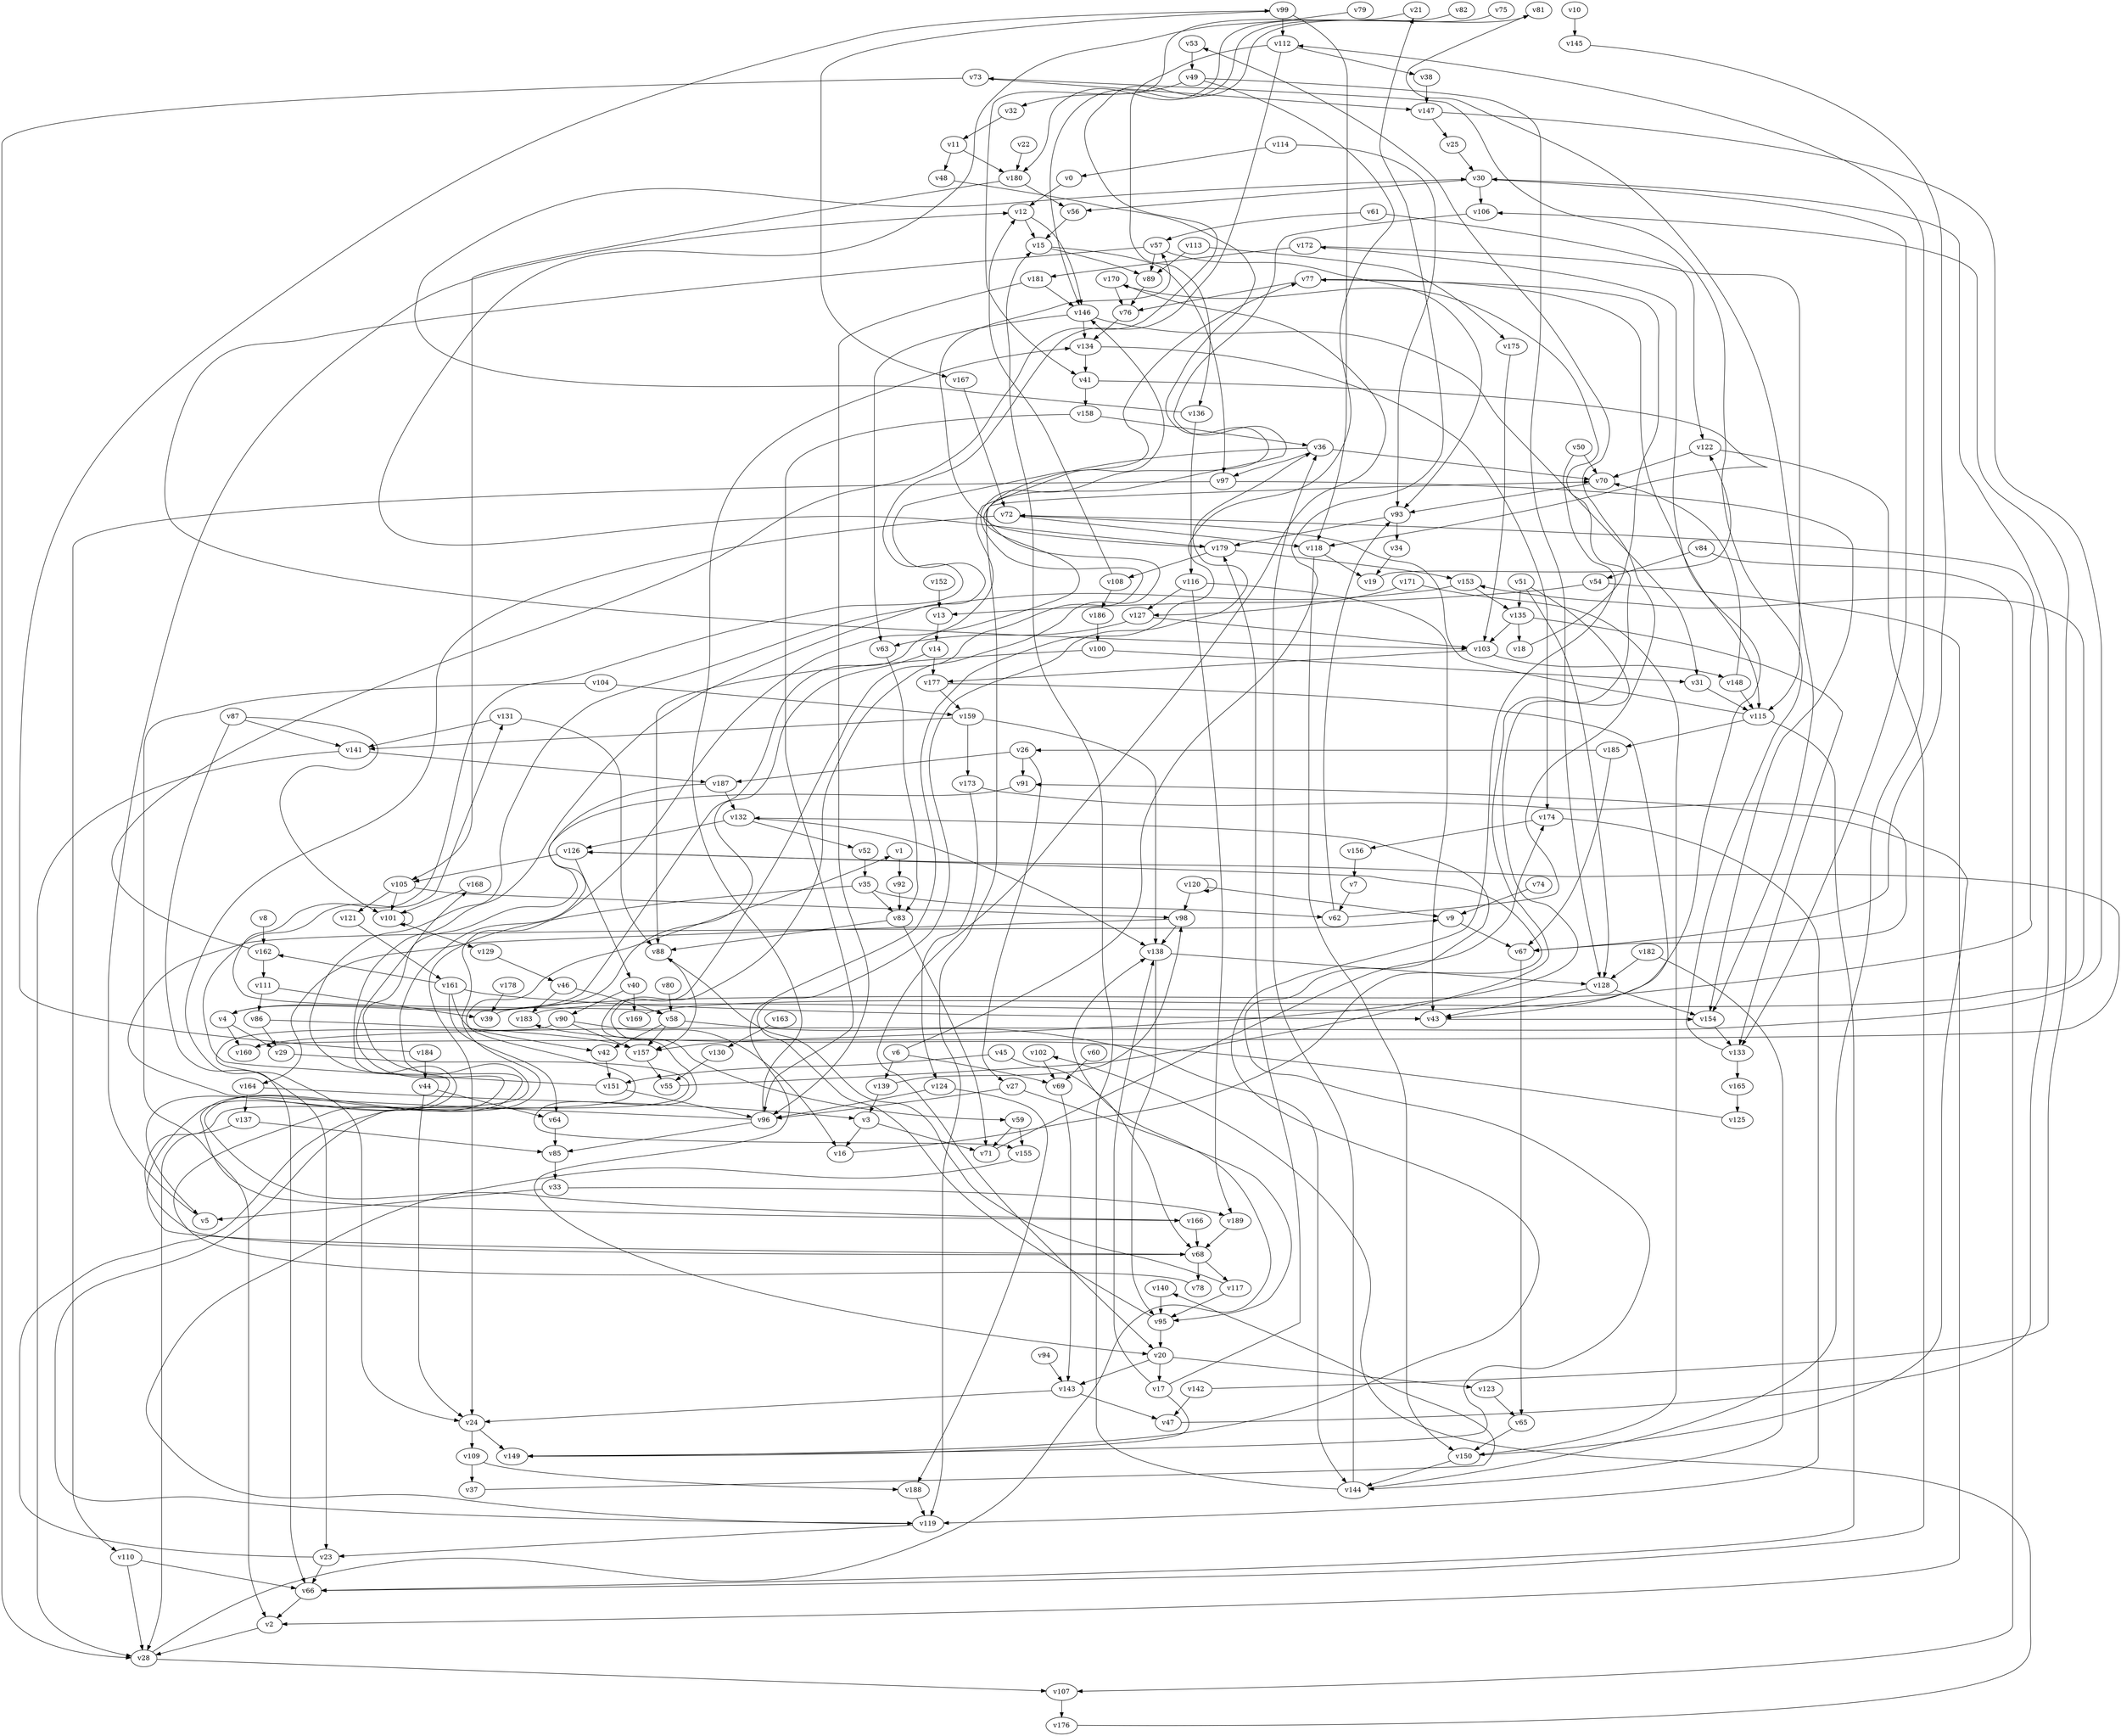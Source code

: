 // Benchmark game 283 - 190 vertices
// time_bound: 62
// targets: v9
digraph G {
    v0 [name="v0", player=0];
    v1 [name="v1", player=0];
    v2 [name="v2", player=1];
    v3 [name="v3", player=1];
    v4 [name="v4", player=1];
    v5 [name="v5", player=0];
    v6 [name="v6", player=1];
    v7 [name="v7", player=1];
    v8 [name="v8", player=1];
    v9 [name="v9", player=0, target=1];
    v10 [name="v10", player=0];
    v11 [name="v11", player=0];
    v12 [name="v12", player=0];
    v13 [name="v13", player=1];
    v14 [name="v14", player=1];
    v15 [name="v15", player=1];
    v16 [name="v16", player=0];
    v17 [name="v17", player=0];
    v18 [name="v18", player=1];
    v19 [name="v19", player=1];
    v20 [name="v20", player=1];
    v21 [name="v21", player=1];
    v22 [name="v22", player=0];
    v23 [name="v23", player=1];
    v24 [name="v24", player=0];
    v25 [name="v25", player=1];
    v26 [name="v26", player=0];
    v27 [name="v27", player=0];
    v28 [name="v28", player=1];
    v29 [name="v29", player=1];
    v30 [name="v30", player=0];
    v31 [name="v31", player=1];
    v32 [name="v32", player=1];
    v33 [name="v33", player=0];
    v34 [name="v34", player=1];
    v35 [name="v35", player=0];
    v36 [name="v36", player=1];
    v37 [name="v37", player=0];
    v38 [name="v38", player=0];
    v39 [name="v39", player=0];
    v40 [name="v40", player=0];
    v41 [name="v41", player=1];
    v42 [name="v42", player=1];
    v43 [name="v43", player=0];
    v44 [name="v44", player=1];
    v45 [name="v45", player=0];
    v46 [name="v46", player=1];
    v47 [name="v47", player=1];
    v48 [name="v48", player=1];
    v49 [name="v49", player=0];
    v50 [name="v50", player=0];
    v51 [name="v51", player=0];
    v52 [name="v52", player=1];
    v53 [name="v53", player=0];
    v54 [name="v54", player=1];
    v55 [name="v55", player=0];
    v56 [name="v56", player=1];
    v57 [name="v57", player=0];
    v58 [name="v58", player=0];
    v59 [name="v59", player=1];
    v60 [name="v60", player=1];
    v61 [name="v61", player=0];
    v62 [name="v62", player=0];
    v63 [name="v63", player=0];
    v64 [name="v64", player=1];
    v65 [name="v65", player=0];
    v66 [name="v66", player=1];
    v67 [name="v67", player=1];
    v68 [name="v68", player=0];
    v69 [name="v69", player=1];
    v70 [name="v70", player=1];
    v71 [name="v71", player=0];
    v72 [name="v72", player=0];
    v73 [name="v73", player=0];
    v74 [name="v74", player=0];
    v75 [name="v75", player=1];
    v76 [name="v76", player=1];
    v77 [name="v77", player=1];
    v78 [name="v78", player=1];
    v79 [name="v79", player=0];
    v80 [name="v80", player=1];
    v81 [name="v81", player=0];
    v82 [name="v82", player=0];
    v83 [name="v83", player=0];
    v84 [name="v84", player=1];
    v85 [name="v85", player=1];
    v86 [name="v86", player=1];
    v87 [name="v87", player=1];
    v88 [name="v88", player=1];
    v89 [name="v89", player=1];
    v90 [name="v90", player=1];
    v91 [name="v91", player=1];
    v92 [name="v92", player=0];
    v93 [name="v93", player=1];
    v94 [name="v94", player=1];
    v95 [name="v95", player=1];
    v96 [name="v96", player=0];
    v97 [name="v97", player=0];
    v98 [name="v98", player=1];
    v99 [name="v99", player=1];
    v100 [name="v100", player=1];
    v101 [name="v101", player=0];
    v102 [name="v102", player=1];
    v103 [name="v103", player=1];
    v104 [name="v104", player=0];
    v105 [name="v105", player=1];
    v106 [name="v106", player=1];
    v107 [name="v107", player=1];
    v108 [name="v108", player=0];
    v109 [name="v109", player=1];
    v110 [name="v110", player=1];
    v111 [name="v111", player=1];
    v112 [name="v112", player=1];
    v113 [name="v113", player=1];
    v114 [name="v114", player=1];
    v115 [name="v115", player=1];
    v116 [name="v116", player=1];
    v117 [name="v117", player=0];
    v118 [name="v118", player=1];
    v119 [name="v119", player=1];
    v120 [name="v120", player=0];
    v121 [name="v121", player=1];
    v122 [name="v122", player=1];
    v123 [name="v123", player=0];
    v124 [name="v124", player=1];
    v125 [name="v125", player=1];
    v126 [name="v126", player=1];
    v127 [name="v127", player=0];
    v128 [name="v128", player=1];
    v129 [name="v129", player=0];
    v130 [name="v130", player=1];
    v131 [name="v131", player=0];
    v132 [name="v132", player=1];
    v133 [name="v133", player=1];
    v134 [name="v134", player=0];
    v135 [name="v135", player=0];
    v136 [name="v136", player=0];
    v137 [name="v137", player=0];
    v138 [name="v138", player=1];
    v139 [name="v139", player=0];
    v140 [name="v140", player=0];
    v141 [name="v141", player=0];
    v142 [name="v142", player=1];
    v143 [name="v143", player=1];
    v144 [name="v144", player=0];
    v145 [name="v145", player=0];
    v146 [name="v146", player=0];
    v147 [name="v147", player=1];
    v148 [name="v148", player=0];
    v149 [name="v149", player=1];
    v150 [name="v150", player=0];
    v151 [name="v151", player=0];
    v152 [name="v152", player=0];
    v153 [name="v153", player=1];
    v154 [name="v154", player=0];
    v155 [name="v155", player=1];
    v156 [name="v156", player=1];
    v157 [name="v157", player=0];
    v158 [name="v158", player=1];
    v159 [name="v159", player=0];
    v160 [name="v160", player=1];
    v161 [name="v161", player=0];
    v162 [name="v162", player=1];
    v163 [name="v163", player=1];
    v164 [name="v164", player=0];
    v165 [name="v165", player=0];
    v166 [name="v166", player=0];
    v167 [name="v167", player=0];
    v168 [name="v168", player=1];
    v169 [name="v169", player=1];
    v170 [name="v170", player=1];
    v171 [name="v171", player=0];
    v172 [name="v172", player=1];
    v173 [name="v173", player=0];
    v174 [name="v174", player=0];
    v175 [name="v175", player=0];
    v176 [name="v176", player=0];
    v177 [name="v177", player=0];
    v178 [name="v178", player=1];
    v179 [name="v179", player=0];
    v180 [name="v180", player=1];
    v181 [name="v181", player=0];
    v182 [name="v182", player=0];
    v183 [name="v183", player=1];
    v184 [name="v184", player=0];
    v185 [name="v185", player=0];
    v186 [name="v186", player=0];
    v187 [name="v187", player=0];
    v188 [name="v188", player=1];
    v189 [name="v189", player=0];

    v0 -> v12;
    v1 -> v92;
    v2 -> v28;
    v3 -> v16;
    v4 -> v70 [constraint="t mod 5 == 3"];
    v5 -> v12;
    v6 -> v21 [constraint="t < 11"];
    v7 -> v62;
    v8 -> v162;
    v9 -> v67;
    v10 -> v145;
    v11 -> v48;
    v12 -> v15;
    v13 -> v14;
    v14 -> v4 [constraint="t < 7"];
    v15 -> v97;
    v16 -> v126 [constraint="t mod 4 == 3"];
    v17 -> v149 [constraint="t < 9"];
    v18 -> v77 [constraint="t mod 5 == 3"];
    v19 -> v122 [constraint="t mod 4 == 3"];
    v20 -> v123;
    v21 -> v41 [constraint="t mod 3 == 2"];
    v22 -> v180;
    v23 -> v1 [constraint="t >= 3"];
    v24 -> v149;
    v25 -> v30;
    v26 -> v27;
    v27 -> v95;
    v28 -> v138 [constraint="t >= 1"];
    v29 -> v119 [constraint="t mod 3 == 0"];
    v30 -> v106;
    v31 -> v115;
    v32 -> v11;
    v33 -> v189;
    v34 -> v19;
    v35 -> v24;
    v36 -> v97;
    v37 -> v140 [constraint="t < 9"];
    v38 -> v147;
    v39 -> v72 [constraint="t mod 2 == 0"];
    v40 -> v169;
    v41 -> v118 [constraint="t mod 5 == 3"];
    v42 -> v151;
    v43 -> v154 [constraint="t >= 3"];
    v44 -> v64;
    v45 -> v68;
    v46 -> v58;
    v47 -> v30 [constraint="t mod 4 == 3"];
    v48 -> v155 [constraint="t mod 4 == 3"];
    v49 -> v20 [constraint="t < 10"];
    v50 -> v149 [constraint="t < 13"];
    v51 -> v157 [constraint="t >= 1"];
    v52 -> v35;
    v53 -> v49;
    v54 -> v2;
    v55 -> v170 [constraint="t < 15"];
    v56 -> v15;
    v57 -> v103 [constraint="t >= 2"];
    v58 -> v144;
    v59 -> v155;
    v60 -> v69;
    v61 -> v57;
    v62 -> v53 [constraint="t mod 2 == 1"];
    v63 -> v83;
    v64 -> v85;
    v65 -> v150;
    v66 -> v2;
    v67 -> v65;
    v68 -> v77 [constraint="t mod 3 == 2"];
    v69 -> v143;
    v70 -> v93;
    v71 -> v174 [constraint="t < 6"];
    v72 -> v24;
    v73 -> v147;
    v74 -> v9;
    v75 -> v146 [constraint="t mod 2 == 0"];
    v76 -> v134;
    v77 -> v76;
    v78 -> v146 [constraint="t mod 4 == 3"];
    v79 -> v179 [constraint="t < 13"];
    v80 -> v58;
    v81 -> v154 [constraint="t < 13"];
    v82 -> v180 [constraint="t mod 5 == 3"];
    v83 -> v71;
    v84 -> v107;
    v85 -> v33;
    v86 -> v29;
    v87 -> v101 [constraint="t < 12"];
    v88 -> v157;
    v89 -> v76;
    v90 -> v157;
    v91 -> v166 [constraint="t mod 3 == 1"];
    v92 -> v83;
    v93 -> v34;
    v94 -> v143;
    v95 -> v36 [constraint="t < 7"];
    v96 -> v9 [constraint="t < 9"];
    v97 -> v154;
    v98 -> v164 [constraint="t mod 2 == 0"];
    v99 -> v112;
    v100 -> v31;
    v101 -> v101;
    v102 -> v69;
    v103 -> v177;
    v104 -> v2;
    v105 -> v101;
    v106 -> v59 [constraint="t < 11"];
    v107 -> v176;
    v108 -> v12;
    v109 -> v188;
    v110 -> v28;
    v111 -> v39;
    v112 -> v58 [constraint="t mod 2 == 1"];
    v113 -> v89;
    v114 -> v93;
    v115 -> v72 [constraint="t < 11"];
    v116 -> v43;
    v117 -> v88 [constraint="t mod 2 == 1"];
    v118 -> v150;
    v119 -> v23;
    v120 -> v98;
    v121 -> v161;
    v122 -> v70;
    v123 -> v65;
    v124 -> v188;
    v125 -> v183 [constraint="t >= 2"];
    v126 -> v105;
    v127 -> v103;
    v128 -> v43;
    v129 -> v46;
    v130 -> v55;
    v131 -> v88;
    v132 -> v138 [constraint="t >= 4"];
    v133 -> v73 [constraint="t >= 3"];
    v134 -> v174;
    v135 -> v133;
    v136 -> v30 [constraint="t >= 5"];
    v137 -> v85;
    v138 -> v95;
    v139 -> v98 [constraint="t >= 1"];
    v140 -> v95;
    v141 -> v187;
    v142 -> v106 [constraint="t >= 3"];
    v143 -> v47;
    v144 -> v112 [constraint="t mod 5 == 0"];
    v145 -> v67 [constraint="t mod 3 == 1"];
    v146 -> v63;
    v147 -> v160 [constraint="t < 8"];
    v148 -> v115;
    v149 -> v132 [constraint="t < 13"];
    v150 -> v91 [constraint="t < 10"];
    v151 -> v131 [constraint="t < 13"];
    v152 -> v13;
    v153 -> v5 [constraint="t mod 4 == 1"];
    v154 -> v133;
    v155 -> v119 [constraint="t < 12"];
    v156 -> v7;
    v157 -> v55;
    v158 -> v96;
    v159 -> v138;
    v160 -> v126 [constraint="t < 7"];
    v161 -> v162 [constraint="t mod 2 == 0"];
    v162 -> v81 [constraint="t < 7"];
    v163 -> v130;
    v164 -> v137;
    v165 -> v125;
    v166 -> v168 [constraint="t >= 4"];
    v167 -> v72;
    v168 -> v101;
    v169 -> v153 [constraint="t >= 5"];
    v170 -> v20 [constraint="t mod 5 == 2"];
    v171 -> v150;
    v172 -> v115;
    v173 -> v67 [constraint="t >= 2"];
    v174 -> v119;
    v175 -> v103;
    v176 -> v102 [constraint="t >= 4"];
    v177 -> v43 [constraint="t >= 4"];
    v178 -> v39;
    v179 -> v57 [constraint="t mod 5 == 0"];
    v180 -> v105;
    v181 -> v96;
    v182 -> v144;
    v183 -> v172 [constraint="t mod 5 == 2"];
    v184 -> v99 [constraint="t >= 2"];
    v185 -> v26 [constraint="t < 5"];
    v186 -> v100;
    v187 -> v68 [constraint="t < 6"];
    v188 -> v119;
    v189 -> v68;
    v111 -> v86;
    v132 -> v52;
    v17 -> v138;
    v116 -> v127;
    v135 -> v18;
    v110 -> v66;
    v112 -> v38;
    v109 -> v37;
    v161 -> v64;
    v35 -> v83;
    v172 -> v181;
    v185 -> v67;
    v54 -> v13;
    v146 -> v134;
    v26 -> v91;
    v23 -> v66;
    v90 -> v66;
    v27 -> v96;
    v30 -> v133;
    v40 -> v90;
    v159 -> v141;
    v49 -> v128;
    v17 -> v179;
    v36 -> v70;
    v173 -> v124;
    v116 -> v189;
    v112 -> v136;
    v177 -> v159;
    v181 -> v146;
    v101 -> v129;
    v142 -> v47;
    v127 -> v63;
    v104 -> v159;
    v179 -> v108;
    v61 -> v122;
    v26 -> v187;
    v136 -> v116;
    v59 -> v71;
    v151 -> v96;
    v99 -> v167;
    v46 -> v183;
    v120 -> v9;
    v45 -> v151;
    v14 -> v177;
    v141 -> v28;
    v58 -> v42;
    v97 -> v110;
    v99 -> v118;
    v162 -> v111;
    v158 -> v36;
    v86 -> v157;
    v184 -> v44;
    v161 -> v42;
    v122 -> v66;
    v134 -> v41;
    v33 -> v5;
    v139 -> v3;
    v137 -> v28;
    v146 -> v31;
    v100 -> v88;
    v96 -> v85;
    v87 -> v141;
    v28 -> v107;
    v44 -> v24;
    v50 -> v70;
    v58 -> v157;
    v105 -> v98;
    v133 -> v165;
    v68 -> v78;
    v120 -> v120;
    v117 -> v95;
    v49 -> v32;
    v180 -> v56;
    v128 -> v154;
    v4 -> v160;
    v35 -> v62;
    v57 -> v93;
    v144 -> v36;
    v126 -> v40;
    v170 -> v76;
    v12 -> v146;
    v153 -> v135;
    v77 -> v115;
    v51 -> v128;
    v131 -> v141;
    v15 -> v89;
    v118 -> v19;
    v36 -> v119;
    v98 -> v138;
    v114 -> v0;
    v108 -> v186;
    v164 -> v3;
    v113 -> v175;
    v84 -> v54;
    v159 -> v173;
    v20 -> v143;
    v148 -> v70;
    v87 -> v23;
    v187 -> v132;
    v143 -> v24;
    v174 -> v156;
    v166 -> v68;
    v95 -> v20;
    v30 -> v56;
    v51 -> v135;
    v93 -> v179;
    v96 -> v134;
    v72 -> v118;
    v11 -> v180;
    v103 -> v148;
    v147 -> v25;
    v161 -> v43;
    v57 -> v89;
    v144 -> v15;
    v179 -> v153;
    v105 -> v121;
    v4 -> v29;
    v83 -> v88;
    v62 -> v93;
    v124 -> v96;
    v182 -> v128;
    v6 -> v139;
    v6 -> v69;
    v68 -> v117;
    v150 -> v144;
    v171 -> v127;
    v115 -> v185;
    v20 -> v17;
    v135 -> v103;
    v90 -> v16;
    v73 -> v28;
    v115 -> v66;
    v3 -> v71;
    v24 -> v109;
    v138 -> v128;
    v132 -> v126;
    v41 -> v158;
}
